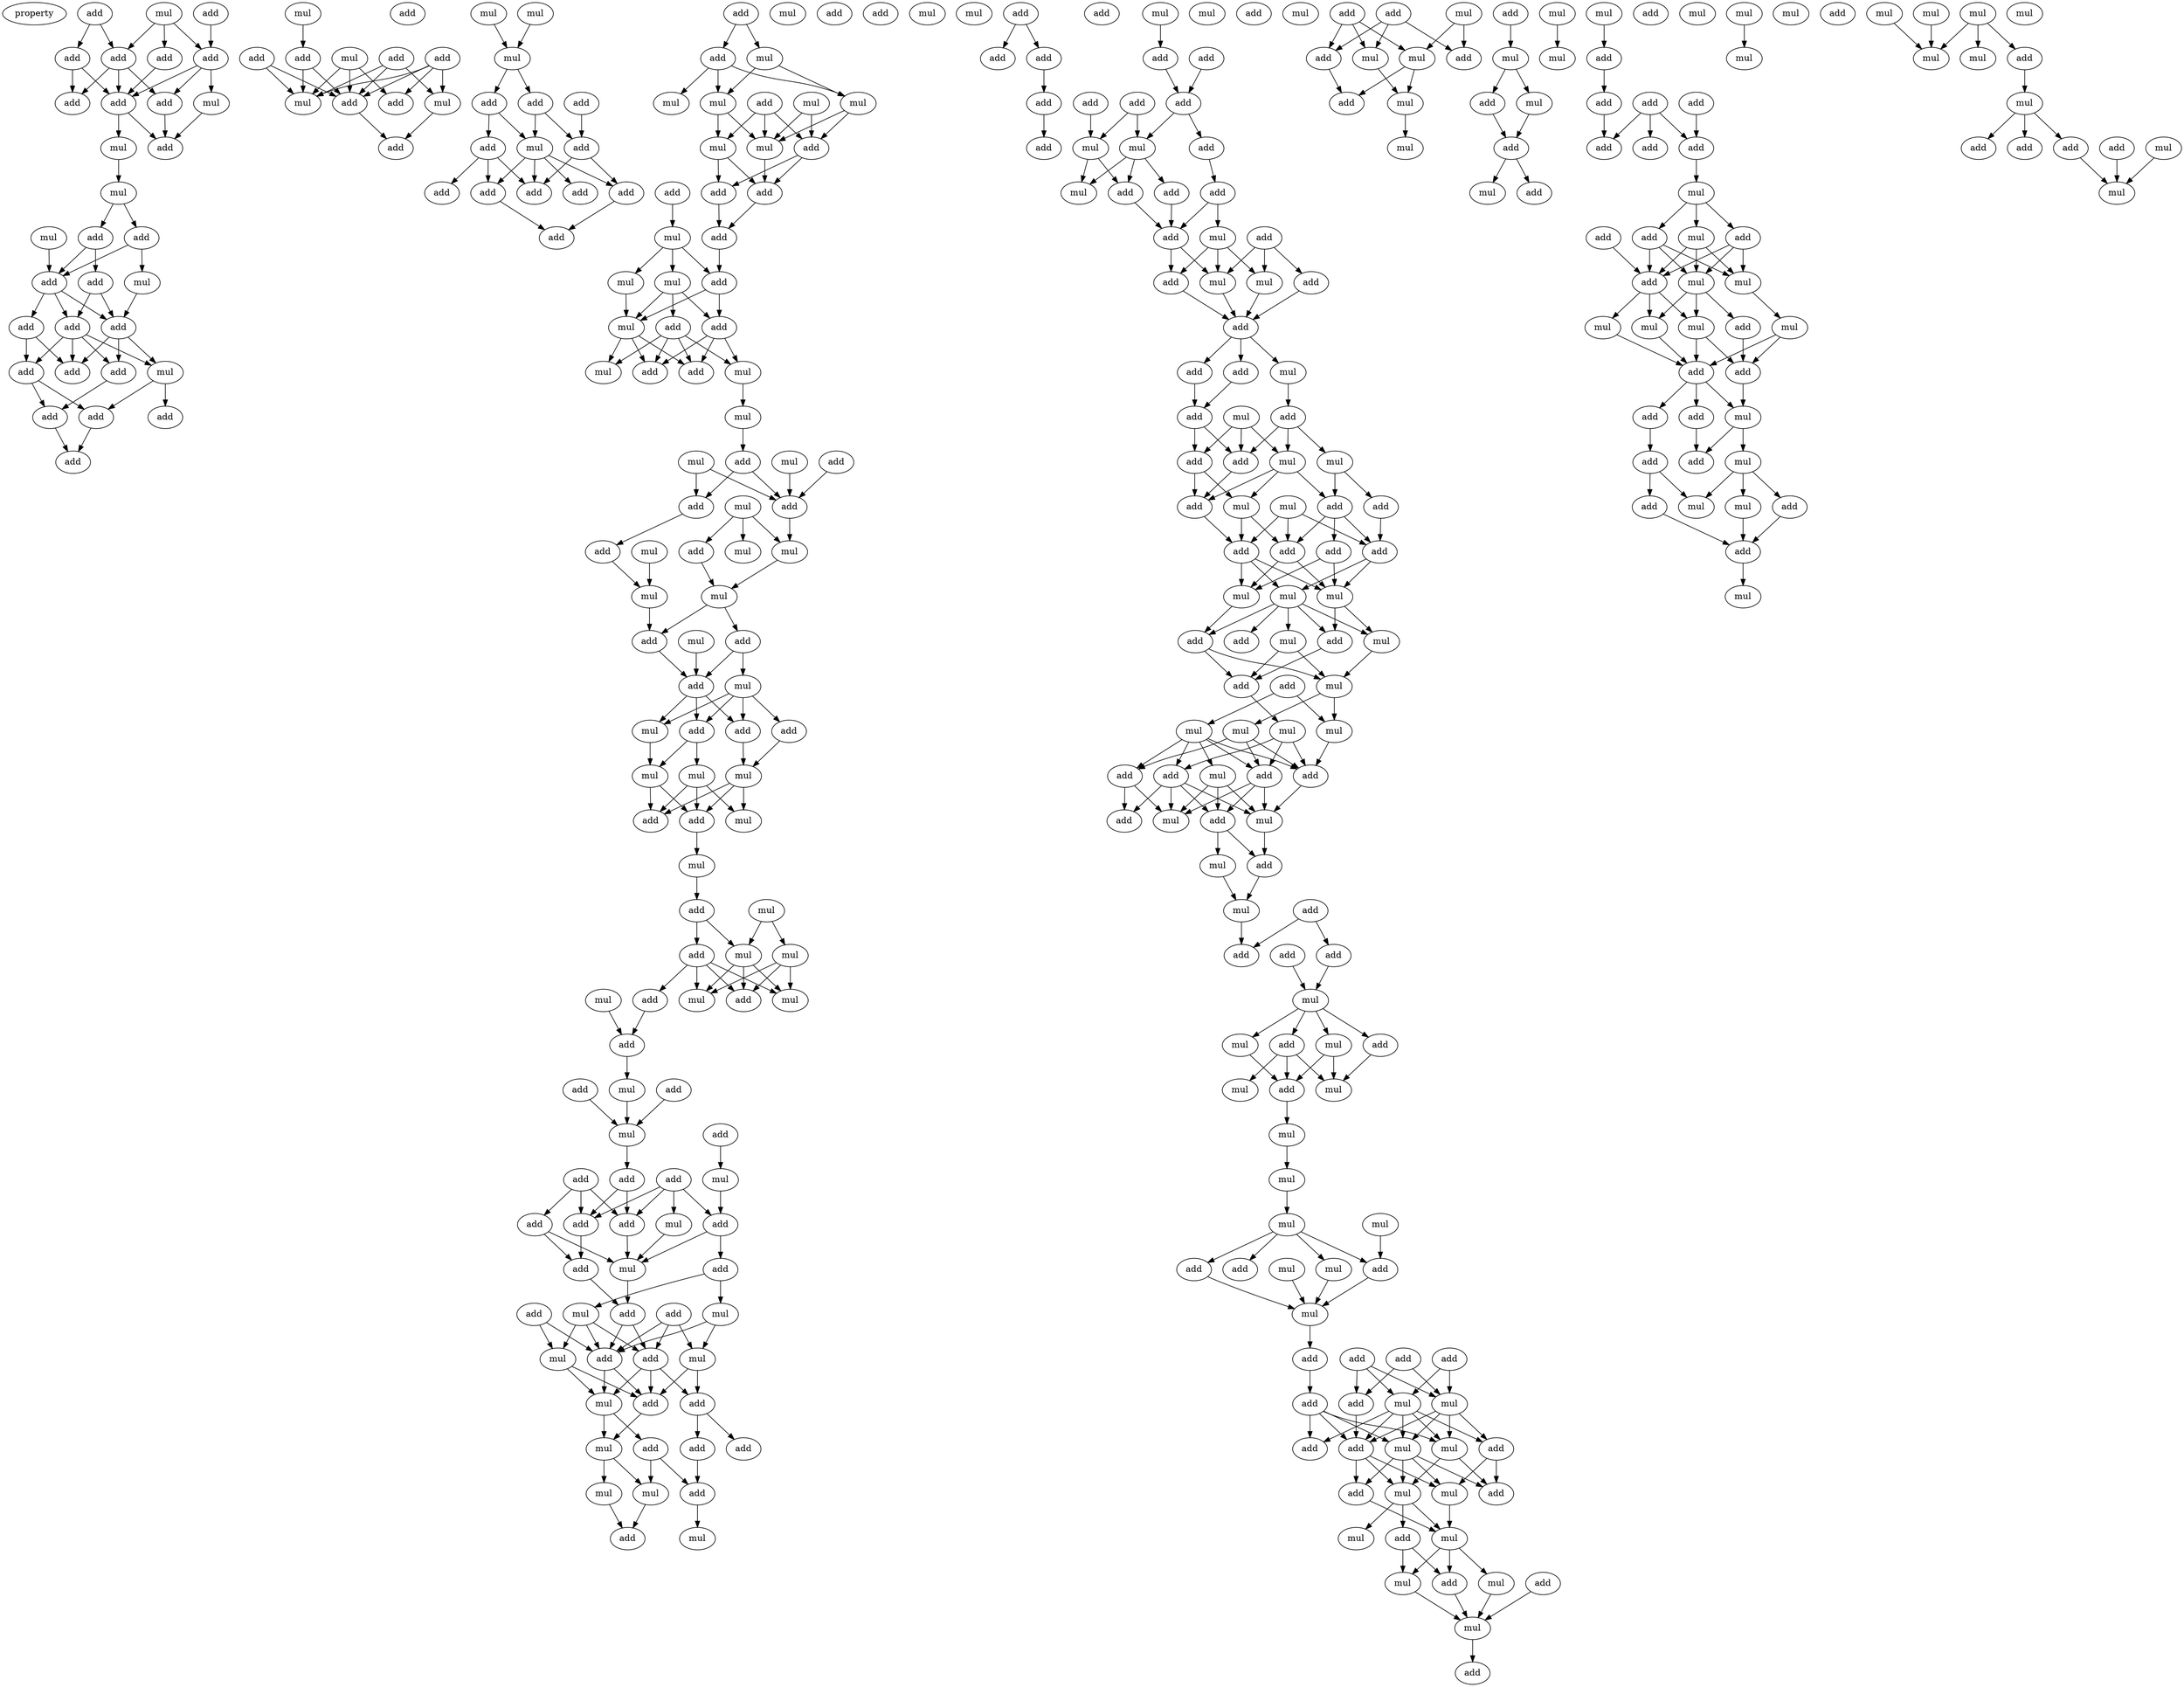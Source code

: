 digraph {
    node [fontcolor=black]
    property [mul=2,lf=2.0]
    0 [ label = add ];
    1 [ label = add ];
    2 [ label = mul ];
    3 [ label = add ];
    4 [ label = add ];
    5 [ label = add ];
    6 [ label = add ];
    7 [ label = add ];
    8 [ label = add ];
    9 [ label = mul ];
    10 [ label = add ];
    11 [ label = mul ];
    12 [ label = add ];
    13 [ label = mul ];
    14 [ label = add ];
    15 [ label = add ];
    16 [ label = mul ];
    17 [ label = mul ];
    18 [ label = add ];
    19 [ label = add ];
    20 [ label = add ];
    21 [ label = add ];
    22 [ label = add ];
    23 [ label = mul ];
    24 [ label = add ];
    25 [ label = add ];
    26 [ label = add ];
    27 [ label = add ];
    28 [ label = add ];
    29 [ label = add ];
    30 [ label = add ];
    31 [ label = mul ];
    32 [ label = add ];
    33 [ label = add ];
    34 [ label = add ];
    35 [ label = mul ];
    36 [ label = add ];
    37 [ label = add ];
    38 [ label = mul ];
    39 [ label = add ];
    40 [ label = add ];
    41 [ label = mul ];
    42 [ label = add ];
    43 [ label = mul ];
    44 [ label = mul ];
    45 [ label = mul ];
    46 [ label = add ];
    47 [ label = add ];
    48 [ label = add ];
    49 [ label = add ];
    50 [ label = add ];
    51 [ label = mul ];
    52 [ label = add ];
    53 [ label = add ];
    54 [ label = add ];
    55 [ label = add ];
    56 [ label = add ];
    57 [ label = add ];
    58 [ label = add ];
    59 [ label = add ];
    60 [ label = mul ];
    61 [ label = mul ];
    62 [ label = mul ];
    63 [ label = mul ];
    64 [ label = add ];
    65 [ label = mul ];
    66 [ label = mul ];
    67 [ label = add ];
    68 [ label = mul ];
    69 [ label = add ];
    70 [ label = add ];
    71 [ label = add ];
    72 [ label = mul ];
    73 [ label = add ];
    74 [ label = add ];
    75 [ label = mul ];
    76 [ label = mul ];
    77 [ label = add ];
    78 [ label = mul ];
    79 [ label = add ];
    80 [ label = add ];
    81 [ label = mul ];
    82 [ label = mul ];
    83 [ label = add ];
    84 [ label = mul ];
    85 [ label = add ];
    86 [ label = mul ];
    87 [ label = mul ];
    88 [ label = mul ];
    89 [ label = add ];
    90 [ label = add ];
    91 [ label = add ];
    92 [ label = mul ];
    93 [ label = mul ];
    94 [ label = add ];
    95 [ label = add ];
    96 [ label = mul ];
    97 [ label = mul ];
    98 [ label = mul ];
    99 [ label = mul ];
    100 [ label = add ];
    101 [ label = add ];
    102 [ label = add ];
    103 [ label = mul ];
    104 [ label = mul ];
    105 [ label = add ];
    106 [ label = add ];
    107 [ label = mul ];
    108 [ label = add ];
    109 [ label = add ];
    110 [ label = mul ];
    111 [ label = mul ];
    112 [ label = mul ];
    113 [ label = mul ];
    114 [ label = add ];
    115 [ label = add ];
    116 [ label = mul ];
    117 [ label = mul ];
    118 [ label = add ];
    119 [ label = add ];
    120 [ label = mul ];
    121 [ label = add ];
    122 [ label = mul ];
    123 [ label = mul ];
    124 [ label = add ];
    125 [ label = mul ];
    126 [ label = add ];
    127 [ label = mul ];
    128 [ label = add ];
    129 [ label = mul ];
    130 [ label = add ];
    131 [ label = mul ];
    132 [ label = add ];
    133 [ label = mul ];
    134 [ label = add ];
    135 [ label = add ];
    136 [ label = mul ];
    137 [ label = add ];
    138 [ label = add ];
    139 [ label = add ];
    140 [ label = add ];
    141 [ label = add ];
    142 [ label = add ];
    143 [ label = mul ];
    144 [ label = add ];
    145 [ label = mul ];
    146 [ label = add ];
    147 [ label = mul ];
    148 [ label = mul ];
    149 [ label = add ];
    150 [ label = add ];
    151 [ label = add ];
    152 [ label = mul ];
    153 [ label = add ];
    154 [ label = add ];
    155 [ label = mul ];
    156 [ label = add ];
    157 [ label = mul ];
    158 [ label = add ];
    159 [ label = add ];
    160 [ label = add ];
    161 [ label = add ];
    162 [ label = mul ];
    163 [ label = mul ];
    164 [ label = add ];
    165 [ label = mul ];
    166 [ label = mul ];
    167 [ label = mul ];
    168 [ label = add ];
    169 [ label = add ];
    170 [ label = add ];
    171 [ label = add ];
    172 [ label = add ];
    173 [ label = mul ];
    174 [ label = add ];
    175 [ label = add ];
    176 [ label = add ];
    177 [ label = add ];
    178 [ label = add ];
    179 [ label = add ];
    180 [ label = add ];
    181 [ label = mul ];
    182 [ label = mul ];
    183 [ label = add ];
    184 [ label = mul ];
    185 [ label = add ];
    186 [ label = mul ];
    187 [ label = add ];
    188 [ label = add ];
    189 [ label = mul ];
    190 [ label = add ];
    191 [ label = add ];
    192 [ label = add ];
    193 [ label = add ];
    194 [ label = mul ];
    195 [ label = mul ];
    196 [ label = add ];
    197 [ label = add ];
    198 [ label = mul ];
    199 [ label = add ];
    200 [ label = add ];
    201 [ label = mul ];
    202 [ label = add ];
    203 [ label = mul ];
    204 [ label = mul ];
    205 [ label = add ];
    206 [ label = add ];
    207 [ label = add ];
    208 [ label = add ];
    209 [ label = mul ];
    210 [ label = mul ];
    211 [ label = add ];
    212 [ label = add ];
    213 [ label = add ];
    214 [ label = add ];
    215 [ label = add ];
    216 [ label = mul ];
    217 [ label = mul ];
    218 [ label = mul ];
    219 [ label = mul ];
    220 [ label = add ];
    221 [ label = add ];
    222 [ label = add ];
    223 [ label = mul ];
    224 [ label = add ];
    225 [ label = mul ];
    226 [ label = add ];
    227 [ label = mul ];
    228 [ label = mul ];
    229 [ label = mul ];
    230 [ label = mul ];
    231 [ label = add ];
    232 [ label = add ];
    233 [ label = mul ];
    234 [ label = add ];
    235 [ label = add ];
    236 [ label = mul ];
    237 [ label = add ];
    238 [ label = add ];
    239 [ label = mul ];
    240 [ label = add ];
    241 [ label = mul ];
    242 [ label = add ];
    243 [ label = mul ];
    244 [ label = add ];
    245 [ label = add ];
    246 [ label = add ];
    247 [ label = add ];
    248 [ label = mul ];
    249 [ label = mul ];
    250 [ label = add ];
    251 [ label = mul ];
    252 [ label = add ];
    253 [ label = mul ];
    254 [ label = mul ];
    255 [ label = add ];
    256 [ label = mul ];
    257 [ label = mul ];
    258 [ label = mul ];
    259 [ label = mul ];
    260 [ label = mul ];
    261 [ label = add ];
    262 [ label = mul ];
    263 [ label = add ];
    264 [ label = add ];
    265 [ label = mul ];
    266 [ label = mul ];
    267 [ label = add ];
    268 [ label = add ];
    269 [ label = add ];
    270 [ label = add ];
    271 [ label = add ];
    272 [ label = add ];
    273 [ label = mul ];
    274 [ label = mul ];
    275 [ label = add ];
    276 [ label = mul ];
    277 [ label = mul ];
    278 [ label = add ];
    279 [ label = add ];
    280 [ label = add ];
    281 [ label = mul ];
    282 [ label = add ];
    283 [ label = mul ];
    284 [ label = add ];
    285 [ label = mul ];
    286 [ label = mul ];
    287 [ label = mul ];
    288 [ label = mul ];
    289 [ label = add ];
    290 [ label = add ];
    291 [ label = mul ];
    292 [ label = add ];
    293 [ label = add ];
    294 [ label = mul ];
    295 [ label = add ];
    296 [ label = add ];
    297 [ label = mul ];
    298 [ label = mul ];
    299 [ label = add ];
    300 [ label = mul ];
    301 [ label = add ];
    302 [ label = add ];
    303 [ label = mul ];
    304 [ label = mul ];
    305 [ label = add ];
    306 [ label = mul ];
    307 [ label = mul ];
    308 [ label = mul ];
    309 [ label = add ];
    310 [ label = mul ];
    311 [ label = mul ];
    312 [ label = add ];
    313 [ label = add ];
    314 [ label = add ];
    315 [ label = add ];
    316 [ label = add ];
    317 [ label = add ];
    318 [ label = add ];
    319 [ label = add ];
    320 [ label = add ];
    321 [ label = mul ];
    322 [ label = add ];
    323 [ label = add ];
    324 [ label = mul ];
    325 [ label = mul ];
    326 [ label = add ];
    327 [ label = mul ];
    328 [ label = mul ];
    329 [ label = add ];
    330 [ label = mul ];
    331 [ label = mul ];
    332 [ label = add ];
    333 [ label = mul ];
    334 [ label = mul ];
    335 [ label = add ];
    336 [ label = add ];
    337 [ label = mul ];
    338 [ label = add ];
    339 [ label = add ];
    340 [ label = mul ];
    341 [ label = add ];
    342 [ label = add ];
    343 [ label = add ];
    344 [ label = mul ];
    345 [ label = mul ];
    346 [ label = add ];
    347 [ label = add ];
    348 [ label = mul ];
    349 [ label = mul ];
    350 [ label = add ];
    351 [ label = mul ];
    352 [ label = mul ];
    353 [ label = mul ];
    354 [ label = mul ];
    355 [ label = mul ];
    356 [ label = mul ];
    357 [ label = mul ];
    358 [ label = mul ];
    359 [ label = add ];
    360 [ label = mul ];
    361 [ label = add ];
    362 [ label = add ];
    363 [ label = add ];
    364 [ label = mul ];
    365 [ label = add ];
    366 [ label = mul ];
    0 -> 6 [ name = 0 ];
    1 -> 4 [ name = 1 ];
    1 -> 5 [ name = 2 ];
    2 -> 3 [ name = 3 ];
    2 -> 5 [ name = 4 ];
    2 -> 6 [ name = 5 ];
    3 -> 7 [ name = 6 ];
    4 -> 7 [ name = 7 ];
    4 -> 10 [ name = 8 ];
    5 -> 7 [ name = 9 ];
    5 -> 8 [ name = 10 ];
    5 -> 10 [ name = 11 ];
    6 -> 7 [ name = 12 ];
    6 -> 8 [ name = 13 ];
    6 -> 9 [ name = 14 ];
    7 -> 11 [ name = 15 ];
    7 -> 12 [ name = 16 ];
    8 -> 12 [ name = 17 ];
    9 -> 12 [ name = 18 ];
    11 -> 13 [ name = 19 ];
    13 -> 14 [ name = 20 ];
    13 -> 15 [ name = 21 ];
    14 -> 17 [ name = 22 ];
    14 -> 18 [ name = 23 ];
    15 -> 18 [ name = 24 ];
    15 -> 19 [ name = 25 ];
    16 -> 18 [ name = 26 ];
    17 -> 22 [ name = 27 ];
    18 -> 20 [ name = 28 ];
    18 -> 21 [ name = 29 ];
    18 -> 22 [ name = 30 ];
    19 -> 21 [ name = 31 ];
    19 -> 22 [ name = 32 ];
    20 -> 25 [ name = 33 ];
    20 -> 26 [ name = 34 ];
    21 -> 23 [ name = 35 ];
    21 -> 24 [ name = 36 ];
    21 -> 25 [ name = 37 ];
    21 -> 26 [ name = 38 ];
    22 -> 23 [ name = 39 ];
    22 -> 24 [ name = 40 ];
    22 -> 25 [ name = 41 ];
    23 -> 28 [ name = 42 ];
    23 -> 29 [ name = 43 ];
    24 -> 27 [ name = 44 ];
    26 -> 27 [ name = 45 ];
    26 -> 29 [ name = 46 ];
    27 -> 30 [ name = 47 ];
    29 -> 30 [ name = 48 ];
    31 -> 32 [ name = 49 ];
    32 -> 38 [ name = 50 ];
    32 -> 39 [ name = 51 ];
    33 -> 38 [ name = 52 ];
    33 -> 39 [ name = 53 ];
    34 -> 38 [ name = 54 ];
    34 -> 39 [ name = 55 ];
    34 -> 40 [ name = 56 ];
    34 -> 41 [ name = 57 ];
    35 -> 38 [ name = 58 ];
    35 -> 39 [ name = 59 ];
    35 -> 40 [ name = 60 ];
    36 -> 38 [ name = 61 ];
    36 -> 39 [ name = 62 ];
    36 -> 41 [ name = 63 ];
    39 -> 42 [ name = 64 ];
    41 -> 42 [ name = 65 ];
    43 -> 45 [ name = 66 ];
    44 -> 45 [ name = 67 ];
    45 -> 46 [ name = 68 ];
    45 -> 47 [ name = 69 ];
    46 -> 50 [ name = 70 ];
    46 -> 51 [ name = 71 ];
    47 -> 49 [ name = 72 ];
    47 -> 51 [ name = 73 ];
    48 -> 49 [ name = 74 ];
    49 -> 53 [ name = 75 ];
    49 -> 54 [ name = 76 ];
    50 -> 52 [ name = 77 ];
    50 -> 54 [ name = 78 ];
    50 -> 55 [ name = 79 ];
    51 -> 52 [ name = 80 ];
    51 -> 53 [ name = 81 ];
    51 -> 54 [ name = 82 ];
    51 -> 56 [ name = 83 ];
    52 -> 57 [ name = 84 ];
    53 -> 57 [ name = 85 ];
    58 -> 59 [ name = 86 ];
    58 -> 60 [ name = 87 ];
    59 -> 61 [ name = 88 ];
    59 -> 63 [ name = 89 ];
    59 -> 65 [ name = 90 ];
    60 -> 63 [ name = 91 ];
    60 -> 65 [ name = 92 ];
    62 -> 67 [ name = 93 ];
    62 -> 68 [ name = 94 ];
    63 -> 67 [ name = 95 ];
    63 -> 68 [ name = 96 ];
    64 -> 66 [ name = 97 ];
    64 -> 67 [ name = 98 ];
    64 -> 68 [ name = 99 ];
    65 -> 66 [ name = 100 ];
    65 -> 68 [ name = 101 ];
    66 -> 70 [ name = 102 ];
    66 -> 71 [ name = 103 ];
    67 -> 70 [ name = 104 ];
    67 -> 71 [ name = 105 ];
    68 -> 71 [ name = 106 ];
    69 -> 72 [ name = 107 ];
    70 -> 73 [ name = 108 ];
    71 -> 73 [ name = 109 ];
    72 -> 74 [ name = 110 ];
    72 -> 75 [ name = 111 ];
    72 -> 76 [ name = 112 ];
    73 -> 74 [ name = 113 ];
    74 -> 77 [ name = 114 ];
    74 -> 78 [ name = 115 ];
    75 -> 77 [ name = 116 ];
    75 -> 78 [ name = 117 ];
    75 -> 79 [ name = 118 ];
    76 -> 78 [ name = 119 ];
    77 -> 80 [ name = 120 ];
    77 -> 82 [ name = 121 ];
    77 -> 83 [ name = 122 ];
    78 -> 80 [ name = 123 ];
    78 -> 81 [ name = 124 ];
    78 -> 83 [ name = 125 ];
    79 -> 80 [ name = 126 ];
    79 -> 81 [ name = 127 ];
    79 -> 82 [ name = 128 ];
    79 -> 83 [ name = 129 ];
    82 -> 84 [ name = 130 ];
    84 -> 85 [ name = 131 ];
    85 -> 90 [ name = 132 ];
    85 -> 91 [ name = 133 ];
    86 -> 90 [ name = 134 ];
    86 -> 91 [ name = 135 ];
    87 -> 90 [ name = 136 ];
    89 -> 90 [ name = 137 ];
    90 -> 93 [ name = 138 ];
    91 -> 94 [ name = 139 ];
    92 -> 93 [ name = 140 ];
    92 -> 95 [ name = 141 ];
    92 -> 96 [ name = 142 ];
    93 -> 98 [ name = 143 ];
    94 -> 99 [ name = 144 ];
    95 -> 98 [ name = 145 ];
    97 -> 99 [ name = 146 ];
    98 -> 100 [ name = 147 ];
    98 -> 102 [ name = 148 ];
    99 -> 100 [ name = 149 ];
    100 -> 105 [ name = 150 ];
    102 -> 104 [ name = 151 ];
    102 -> 105 [ name = 152 ];
    103 -> 105 [ name = 153 ];
    104 -> 106 [ name = 154 ];
    104 -> 107 [ name = 155 ];
    104 -> 108 [ name = 156 ];
    104 -> 109 [ name = 157 ];
    105 -> 106 [ name = 158 ];
    105 -> 107 [ name = 159 ];
    105 -> 109 [ name = 160 ];
    106 -> 110 [ name = 161 ];
    106 -> 112 [ name = 162 ];
    107 -> 112 [ name = 163 ];
    108 -> 111 [ name = 164 ];
    109 -> 111 [ name = 165 ];
    110 -> 113 [ name = 166 ];
    110 -> 114 [ name = 167 ];
    110 -> 115 [ name = 168 ];
    111 -> 113 [ name = 169 ];
    111 -> 114 [ name = 170 ];
    111 -> 115 [ name = 171 ];
    112 -> 114 [ name = 172 ];
    112 -> 115 [ name = 173 ];
    115 -> 116 [ name = 174 ];
    116 -> 119 [ name = 175 ];
    117 -> 120 [ name = 176 ];
    117 -> 122 [ name = 177 ];
    119 -> 120 [ name = 178 ];
    119 -> 121 [ name = 179 ];
    120 -> 123 [ name = 180 ];
    120 -> 125 [ name = 181 ];
    120 -> 126 [ name = 182 ];
    121 -> 123 [ name = 183 ];
    121 -> 124 [ name = 184 ];
    121 -> 125 [ name = 185 ];
    121 -> 126 [ name = 186 ];
    122 -> 123 [ name = 187 ];
    122 -> 125 [ name = 188 ];
    122 -> 126 [ name = 189 ];
    124 -> 128 [ name = 190 ];
    127 -> 128 [ name = 191 ];
    128 -> 131 [ name = 192 ];
    130 -> 133 [ name = 193 ];
    131 -> 133 [ name = 194 ];
    132 -> 133 [ name = 195 ];
    133 -> 137 [ name = 196 ];
    134 -> 136 [ name = 197 ];
    135 -> 139 [ name = 198 ];
    135 -> 141 [ name = 199 ];
    135 -> 142 [ name = 200 ];
    136 -> 140 [ name = 201 ];
    137 -> 141 [ name = 202 ];
    137 -> 142 [ name = 203 ];
    138 -> 140 [ name = 204 ];
    138 -> 141 [ name = 205 ];
    138 -> 142 [ name = 206 ];
    138 -> 143 [ name = 207 ];
    139 -> 145 [ name = 208 ];
    139 -> 146 [ name = 209 ];
    140 -> 144 [ name = 210 ];
    140 -> 145 [ name = 211 ];
    141 -> 145 [ name = 212 ];
    142 -> 146 [ name = 213 ];
    143 -> 145 [ name = 214 ];
    144 -> 147 [ name = 215 ];
    144 -> 148 [ name = 216 ];
    145 -> 150 [ name = 217 ];
    146 -> 150 [ name = 218 ];
    147 -> 153 [ name = 219 ];
    147 -> 155 [ name = 220 ];
    148 -> 152 [ name = 221 ];
    148 -> 153 [ name = 222 ];
    148 -> 154 [ name = 223 ];
    149 -> 152 [ name = 224 ];
    149 -> 153 [ name = 225 ];
    150 -> 153 [ name = 226 ];
    150 -> 154 [ name = 227 ];
    151 -> 153 [ name = 228 ];
    151 -> 154 [ name = 229 ];
    151 -> 155 [ name = 230 ];
    152 -> 156 [ name = 231 ];
    152 -> 157 [ name = 232 ];
    153 -> 156 [ name = 233 ];
    153 -> 157 [ name = 234 ];
    154 -> 156 [ name = 235 ];
    154 -> 157 [ name = 236 ];
    154 -> 158 [ name = 237 ];
    155 -> 156 [ name = 238 ];
    155 -> 158 [ name = 239 ];
    156 -> 162 [ name = 240 ];
    157 -> 159 [ name = 241 ];
    157 -> 162 [ name = 242 ];
    158 -> 160 [ name = 243 ];
    158 -> 161 [ name = 244 ];
    159 -> 163 [ name = 245 ];
    159 -> 164 [ name = 246 ];
    160 -> 164 [ name = 247 ];
    162 -> 163 [ name = 248 ];
    162 -> 165 [ name = 249 ];
    163 -> 168 [ name = 250 ];
    164 -> 167 [ name = 251 ];
    165 -> 168 [ name = 252 ];
    169 -> 170 [ name = 253 ];
    169 -> 172 [ name = 254 ];
    172 -> 174 [ name = 255 ];
    173 -> 177 [ name = 256 ];
    174 -> 175 [ name = 257 ];
    176 -> 179 [ name = 258 ];
    177 -> 179 [ name = 259 ];
    178 -> 184 [ name = 260 ];
    179 -> 182 [ name = 261 ];
    179 -> 183 [ name = 262 ];
    180 -> 182 [ name = 263 ];
    180 -> 184 [ name = 264 ];
    182 -> 185 [ name = 265 ];
    182 -> 186 [ name = 266 ];
    182 -> 187 [ name = 267 ];
    183 -> 188 [ name = 268 ];
    184 -> 186 [ name = 269 ];
    184 -> 187 [ name = 270 ];
    185 -> 191 [ name = 271 ];
    187 -> 191 [ name = 272 ];
    188 -> 189 [ name = 273 ];
    188 -> 191 [ name = 274 ];
    189 -> 193 [ name = 275 ];
    189 -> 194 [ name = 276 ];
    189 -> 195 [ name = 277 ];
    190 -> 192 [ name = 278 ];
    190 -> 194 [ name = 279 ];
    190 -> 195 [ name = 280 ];
    191 -> 193 [ name = 281 ];
    191 -> 194 [ name = 282 ];
    192 -> 196 [ name = 283 ];
    193 -> 196 [ name = 284 ];
    194 -> 196 [ name = 285 ];
    195 -> 196 [ name = 286 ];
    196 -> 197 [ name = 287 ];
    196 -> 198 [ name = 288 ];
    196 -> 199 [ name = 289 ];
    197 -> 200 [ name = 290 ];
    198 -> 202 [ name = 291 ];
    199 -> 200 [ name = 292 ];
    200 -> 205 [ name = 293 ];
    200 -> 206 [ name = 294 ];
    201 -> 204 [ name = 295 ];
    201 -> 205 [ name = 296 ];
    201 -> 206 [ name = 297 ];
    202 -> 203 [ name = 298 ];
    202 -> 204 [ name = 299 ];
    202 -> 205 [ name = 300 ];
    203 -> 207 [ name = 301 ];
    203 -> 208 [ name = 302 ];
    204 -> 208 [ name = 303 ];
    204 -> 209 [ name = 304 ];
    204 -> 211 [ name = 305 ];
    205 -> 211 [ name = 306 ];
    206 -> 209 [ name = 307 ];
    206 -> 211 [ name = 308 ];
    207 -> 214 [ name = 309 ];
    208 -> 213 [ name = 310 ];
    208 -> 214 [ name = 311 ];
    208 -> 215 [ name = 312 ];
    209 -> 212 [ name = 313 ];
    209 -> 215 [ name = 314 ];
    210 -> 212 [ name = 315 ];
    210 -> 214 [ name = 316 ];
    210 -> 215 [ name = 317 ];
    211 -> 212 [ name = 318 ];
    212 -> 216 [ name = 319 ];
    212 -> 217 [ name = 320 ];
    212 -> 218 [ name = 321 ];
    213 -> 216 [ name = 322 ];
    213 -> 218 [ name = 323 ];
    214 -> 216 [ name = 324 ];
    214 -> 217 [ name = 325 ];
    215 -> 216 [ name = 326 ];
    215 -> 218 [ name = 327 ];
    216 -> 222 [ name = 328 ];
    216 -> 223 [ name = 329 ];
    217 -> 219 [ name = 330 ];
    217 -> 220 [ name = 331 ];
    217 -> 221 [ name = 332 ];
    217 -> 222 [ name = 333 ];
    217 -> 223 [ name = 334 ];
    218 -> 220 [ name = 335 ];
    219 -> 225 [ name = 336 ];
    219 -> 226 [ name = 337 ];
    220 -> 225 [ name = 338 ];
    220 -> 226 [ name = 339 ];
    222 -> 226 [ name = 340 ];
    223 -> 225 [ name = 341 ];
    224 -> 227 [ name = 342 ];
    224 -> 230 [ name = 343 ];
    225 -> 229 [ name = 344 ];
    225 -> 230 [ name = 345 ];
    226 -> 228 [ name = 346 ];
    227 -> 231 [ name = 347 ];
    227 -> 232 [ name = 348 ];
    227 -> 233 [ name = 349 ];
    227 -> 234 [ name = 350 ];
    227 -> 235 [ name = 351 ];
    228 -> 231 [ name = 352 ];
    228 -> 232 [ name = 353 ];
    228 -> 234 [ name = 354 ];
    229 -> 231 [ name = 355 ];
    229 -> 234 [ name = 356 ];
    229 -> 235 [ name = 357 ];
    230 -> 234 [ name = 358 ];
    231 -> 236 [ name = 359 ];
    231 -> 237 [ name = 360 ];
    231 -> 239 [ name = 361 ];
    232 -> 236 [ name = 362 ];
    232 -> 237 [ name = 363 ];
    232 -> 238 [ name = 364 ];
    232 -> 239 [ name = 365 ];
    233 -> 236 [ name = 366 ];
    233 -> 237 [ name = 367 ];
    233 -> 239 [ name = 368 ];
    234 -> 239 [ name = 369 ];
    235 -> 236 [ name = 370 ];
    235 -> 238 [ name = 371 ];
    237 -> 240 [ name = 372 ];
    237 -> 241 [ name = 373 ];
    239 -> 240 [ name = 374 ];
    240 -> 243 [ name = 375 ];
    241 -> 243 [ name = 376 ];
    242 -> 245 [ name = 377 ];
    242 -> 247 [ name = 378 ];
    243 -> 247 [ name = 379 ];
    244 -> 248 [ name = 380 ];
    245 -> 248 [ name = 381 ];
    248 -> 249 [ name = 382 ];
    248 -> 250 [ name = 383 ];
    248 -> 251 [ name = 384 ];
    248 -> 252 [ name = 385 ];
    249 -> 255 [ name = 386 ];
    250 -> 253 [ name = 387 ];
    250 -> 254 [ name = 388 ];
    250 -> 255 [ name = 389 ];
    251 -> 253 [ name = 390 ];
    251 -> 255 [ name = 391 ];
    252 -> 253 [ name = 392 ];
    255 -> 256 [ name = 393 ];
    256 -> 258 [ name = 394 ];
    258 -> 260 [ name = 395 ];
    259 -> 264 [ name = 396 ];
    260 -> 261 [ name = 397 ];
    260 -> 263 [ name = 398 ];
    260 -> 264 [ name = 399 ];
    260 -> 265 [ name = 400 ];
    262 -> 266 [ name = 401 ];
    263 -> 266 [ name = 402 ];
    264 -> 266 [ name = 403 ];
    265 -> 266 [ name = 404 ];
    266 -> 268 [ name = 405 ];
    267 -> 273 [ name = 406 ];
    267 -> 274 [ name = 407 ];
    268 -> 271 [ name = 408 ];
    269 -> 272 [ name = 409 ];
    269 -> 273 [ name = 410 ];
    270 -> 272 [ name = 411 ];
    270 -> 273 [ name = 412 ];
    270 -> 274 [ name = 413 ];
    271 -> 275 [ name = 414 ];
    271 -> 276 [ name = 415 ];
    271 -> 277 [ name = 416 ];
    271 -> 278 [ name = 417 ];
    272 -> 278 [ name = 418 ];
    273 -> 276 [ name = 419 ];
    273 -> 277 [ name = 420 ];
    273 -> 278 [ name = 421 ];
    273 -> 279 [ name = 422 ];
    274 -> 275 [ name = 423 ];
    274 -> 276 [ name = 424 ];
    274 -> 277 [ name = 425 ];
    274 -> 278 [ name = 426 ];
    274 -> 279 [ name = 427 ];
    276 -> 281 [ name = 428 ];
    276 -> 282 [ name = 429 ];
    277 -> 280 [ name = 430 ];
    277 -> 281 [ name = 431 ];
    277 -> 282 [ name = 432 ];
    277 -> 283 [ name = 433 ];
    278 -> 280 [ name = 434 ];
    278 -> 281 [ name = 435 ];
    278 -> 283 [ name = 436 ];
    279 -> 282 [ name = 437 ];
    279 -> 283 [ name = 438 ];
    280 -> 285 [ name = 439 ];
    281 -> 284 [ name = 440 ];
    281 -> 285 [ name = 441 ];
    281 -> 286 [ name = 442 ];
    283 -> 285 [ name = 443 ];
    284 -> 287 [ name = 444 ];
    284 -> 289 [ name = 445 ];
    285 -> 287 [ name = 446 ];
    285 -> 288 [ name = 447 ];
    285 -> 289 [ name = 448 ];
    287 -> 291 [ name = 449 ];
    288 -> 291 [ name = 450 ];
    289 -> 291 [ name = 451 ];
    290 -> 291 [ name = 452 ];
    291 -> 292 [ name = 453 ];
    293 -> 297 [ name = 454 ];
    293 -> 298 [ name = 455 ];
    293 -> 299 [ name = 456 ];
    294 -> 296 [ name = 457 ];
    294 -> 298 [ name = 458 ];
    295 -> 296 [ name = 459 ];
    295 -> 297 [ name = 460 ];
    295 -> 299 [ name = 461 ];
    297 -> 300 [ name = 462 ];
    298 -> 300 [ name = 463 ];
    298 -> 301 [ name = 464 ];
    299 -> 301 [ name = 465 ];
    300 -> 303 [ name = 466 ];
    302 -> 304 [ name = 467 ];
    304 -> 305 [ name = 468 ];
    304 -> 306 [ name = 469 ];
    305 -> 309 [ name = 470 ];
    306 -> 309 [ name = 471 ];
    307 -> 308 [ name = 472 ];
    309 -> 310 [ name = 473 ];
    309 -> 312 [ name = 474 ];
    311 -> 313 [ name = 475 ];
    313 -> 317 [ name = 476 ];
    314 -> 318 [ name = 477 ];
    314 -> 319 [ name = 478 ];
    314 -> 320 [ name = 479 ];
    316 -> 318 [ name = 480 ];
    317 -> 320 [ name = 481 ];
    318 -> 321 [ name = 482 ];
    321 -> 323 [ name = 483 ];
    321 -> 325 [ name = 484 ];
    321 -> 326 [ name = 485 ];
    322 -> 329 [ name = 486 ];
    323 -> 327 [ name = 487 ];
    323 -> 328 [ name = 488 ];
    323 -> 329 [ name = 489 ];
    325 -> 327 [ name = 490 ];
    325 -> 328 [ name = 491 ];
    325 -> 329 [ name = 492 ];
    326 -> 327 [ name = 493 ];
    326 -> 328 [ name = 494 ];
    326 -> 329 [ name = 495 ];
    327 -> 334 [ name = 496 ];
    328 -> 330 [ name = 497 ];
    328 -> 332 [ name = 498 ];
    328 -> 333 [ name = 499 ];
    329 -> 330 [ name = 500 ];
    329 -> 331 [ name = 501 ];
    329 -> 333 [ name = 502 ];
    330 -> 336 [ name = 503 ];
    331 -> 336 [ name = 504 ];
    332 -> 335 [ name = 505 ];
    333 -> 335 [ name = 506 ];
    333 -> 336 [ name = 507 ];
    334 -> 335 [ name = 508 ];
    334 -> 336 [ name = 509 ];
    335 -> 337 [ name = 510 ];
    336 -> 337 [ name = 511 ];
    336 -> 338 [ name = 512 ];
    336 -> 339 [ name = 513 ];
    337 -> 340 [ name = 514 ];
    337 -> 342 [ name = 515 ];
    338 -> 341 [ name = 516 ];
    339 -> 342 [ name = 517 ];
    340 -> 343 [ name = 518 ];
    340 -> 344 [ name = 519 ];
    340 -> 345 [ name = 520 ];
    341 -> 344 [ name = 521 ];
    341 -> 346 [ name = 522 ];
    343 -> 347 [ name = 523 ];
    345 -> 347 [ name = 524 ];
    346 -> 347 [ name = 525 ];
    347 -> 351 [ name = 526 ];
    348 -> 352 [ name = 527 ];
    353 -> 357 [ name = 528 ];
    354 -> 356 [ name = 529 ];
    354 -> 357 [ name = 530 ];
    354 -> 359 [ name = 531 ];
    355 -> 357 [ name = 532 ];
    359 -> 360 [ name = 533 ];
    360 -> 362 [ name = 534 ];
    360 -> 363 [ name = 535 ];
    360 -> 365 [ name = 536 ];
    361 -> 366 [ name = 537 ];
    364 -> 366 [ name = 538 ];
    365 -> 366 [ name = 539 ];
}
